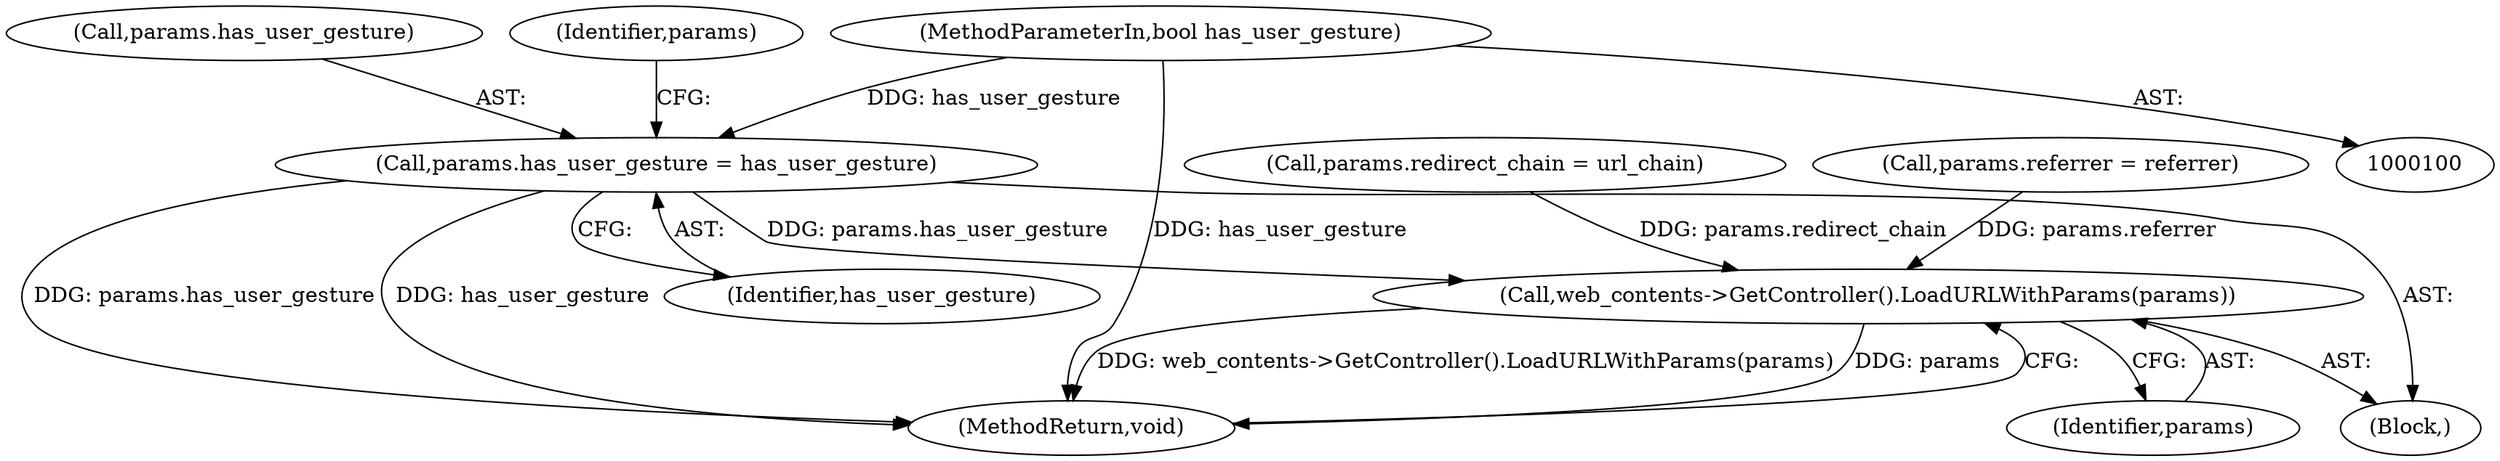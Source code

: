 digraph "1_Chrome_2f81d000fdb5331121cba7ff81dfaaec25b520a5_3@del" {
"1000104" [label="(MethodParameterIn,bool has_user_gesture)"];
"1000117" [label="(Call,params.has_user_gesture = has_user_gesture)"];
"1000132" [label="(Call,web_contents->GetController().LoadURLWithParams(params))"];
"1000115" [label="(Block,)"];
"1000117" [label="(Call,params.has_user_gesture = has_user_gesture)"];
"1000127" [label="(Call,params.redirect_chain = url_chain)"];
"1000118" [label="(Call,params.has_user_gesture)"];
"1000132" [label="(Call,web_contents->GetController().LoadURLWithParams(params))"];
"1000134" [label="(MethodReturn,void)"];
"1000104" [label="(MethodParameterIn,bool has_user_gesture)"];
"1000122" [label="(Call,params.referrer = referrer)"];
"1000121" [label="(Identifier,has_user_gesture)"];
"1000133" [label="(Identifier,params)"];
"1000124" [label="(Identifier,params)"];
"1000104" -> "1000100"  [label="AST: "];
"1000104" -> "1000134"  [label="DDG: has_user_gesture"];
"1000104" -> "1000117"  [label="DDG: has_user_gesture"];
"1000117" -> "1000115"  [label="AST: "];
"1000117" -> "1000121"  [label="CFG: "];
"1000118" -> "1000117"  [label="AST: "];
"1000121" -> "1000117"  [label="AST: "];
"1000124" -> "1000117"  [label="CFG: "];
"1000117" -> "1000134"  [label="DDG: has_user_gesture"];
"1000117" -> "1000134"  [label="DDG: params.has_user_gesture"];
"1000117" -> "1000132"  [label="DDG: params.has_user_gesture"];
"1000132" -> "1000115"  [label="AST: "];
"1000132" -> "1000133"  [label="CFG: "];
"1000133" -> "1000132"  [label="AST: "];
"1000134" -> "1000132"  [label="CFG: "];
"1000132" -> "1000134"  [label="DDG: web_contents->GetController().LoadURLWithParams(params)"];
"1000132" -> "1000134"  [label="DDG: params"];
"1000122" -> "1000132"  [label="DDG: params.referrer"];
"1000127" -> "1000132"  [label="DDG: params.redirect_chain"];
}
